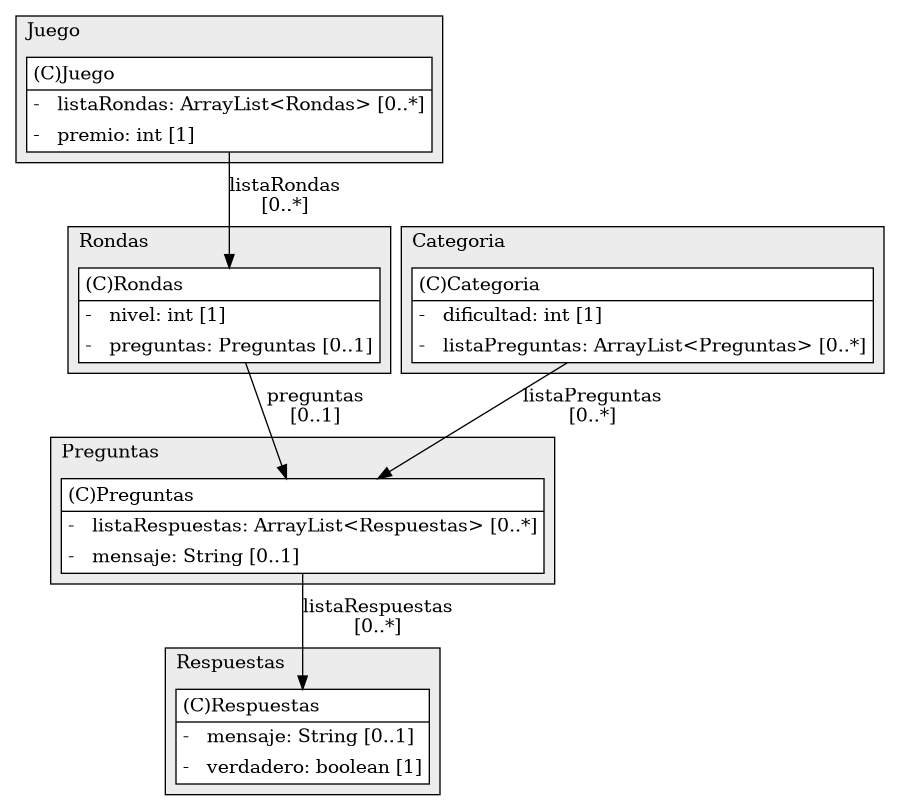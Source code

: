 @startuml

/' diagram meta data start
config=StructureConfiguration;
{
  "projectClassification": {
    "searchMode": "OpenProject", // OpenProject, AllProjects
    "includedProjects": "",
    "pathEndKeywords": "*.impl",
    "isClientPath": "",
    "isClientName": "",
    "isTestPath": "",
    "isTestName": "",
    "isMappingPath": "",
    "isMappingName": "",
    "isDataAccessPath": "",
    "isDataAccessName": "",
    "isDataStructurePath": "",
    "isDataStructureName": "",
    "isInterfaceStructuresPath": "",
    "isInterfaceStructuresName": "",
    "isEntryPointPath": "",
    "isEntryPointName": ""
  },
  "graphRestriction": {
    "classPackageExcludeFilter": "",
    "classPackageIncludeFilter": "",
    "classNameExcludeFilter": "",
    "classNameIncludeFilter": "",
    "methodNameExcludeFilter": "",
    "methodNameIncludeFilter": "",
    "removeByInheritance": "", // inheritance/annotation based filtering is done in a second step
    "removeByAnnotation": "",
    "removeByClassPackage": "", // cleanup the graph after inheritance/annotation based filtering is done
    "removeByClassName": "",
    "cutMappings": false,
    "cutEnum": true,
    "cutTests": true,
    "cutClient": true,
    "cutDataAccess": false,
    "cutInterfaceStructures": false,
    "cutDataStructures": false,
    "cutGetterAndSetter": true,
    "cutConstructors": true
  },
  "graphTraversal": {
    "forwardDepth": 3,
    "backwardDepth": 3,
    "classPackageExcludeFilter": "",
    "classPackageIncludeFilter": "",
    "classNameExcludeFilter": "",
    "classNameIncludeFilter": "",
    "methodNameExcludeFilter": "",
    "methodNameIncludeFilter": "",
    "hideMappings": false,
    "hideDataStructures": false,
    "hidePrivateMethods": true,
    "hideInterfaceCalls": true, // indirection: implementation -> interface (is hidden) -> implementation
    "onlyShowApplicationEntryPoints": false // root node is included
  },
  "details": {
    "aggregation": "GroupByClass", // ByClass, GroupByClass, None
    "showClassGenericTypes": true,
    "showMethods": true,
    "showMethodParameterNames": true,
    "showMethodParameterTypes": true,
    "showMethodReturnType": true,
    "showPackageLevels": 2,
    "showDetailedClassStructure": true
  },
  "rootClass": "Respuestas"
}
diagram meta data end '/



digraph g {
    rankdir="TB"
    splines=polyline
    

'nodes 
subgraph cluster_1523804371 { 
   	label=Respuestas
	labeljust=l
	fillcolor="#ececec"
	style=filled
   
   Respuestas1523804371[
	label=<<TABLE BORDER="1" CELLBORDER="0" CELLPADDING="4" CELLSPACING="0">
<TR><TD ALIGN="LEFT" >(C)Respuestas</TD></TR>
<HR/>
<TR><TD ALIGN="LEFT" >-   mensaje: String [0..1]</TD></TR>
<TR><TD ALIGN="LEFT" >-   verdadero: boolean [1]</TD></TR>
</TABLE>>
	style=filled
	margin=0
	shape=plaintext
	fillcolor="#FFFFFF"
];
} 

subgraph cluster_1841489851 { 
   	label=Rondas
	labeljust=l
	fillcolor="#ececec"
	style=filled
   
   Rondas1841489851[
	label=<<TABLE BORDER="1" CELLBORDER="0" CELLPADDING="4" CELLSPACING="0">
<TR><TD ALIGN="LEFT" >(C)Rondas</TD></TR>
<HR/>
<TR><TD ALIGN="LEFT" >-   nivel: int [1]</TD></TR>
<TR><TD ALIGN="LEFT" >-   preguntas: Preguntas [0..1]</TD></TR>
</TABLE>>
	style=filled
	margin=0
	shape=plaintext
	fillcolor="#FFFFFF"
];
} 

subgraph cluster_71926466 { 
   	label=Juego
	labeljust=l
	fillcolor="#ececec"
	style=filled
   
   Juego71926466[
	label=<<TABLE BORDER="1" CELLBORDER="0" CELLPADDING="4" CELLSPACING="0">
<TR><TD ALIGN="LEFT" >(C)Juego</TD></TR>
<HR/>
<TR><TD ALIGN="LEFT" >-   listaRondas: ArrayList&lt;Rondas&gt; [0..*]</TD></TR>
<TR><TD ALIGN="LEFT" >-   premio: int [1]</TD></TR>
</TABLE>>
	style=filled
	margin=0
	shape=plaintext
	fillcolor="#FFFFFF"
];
} 

subgraph cluster_725155565 { 
   	label=Categoria
	labeljust=l
	fillcolor="#ececec"
	style=filled
   
   Categoria725155565[
	label=<<TABLE BORDER="1" CELLBORDER="0" CELLPADDING="4" CELLSPACING="0">
<TR><TD ALIGN="LEFT" >(C)Categoria</TD></TR>
<HR/>
<TR><TD ALIGN="LEFT" >-   dificultad: int [1]</TD></TR>
<TR><TD ALIGN="LEFT" >-   listaPreguntas: ArrayList&lt;Preguntas&gt; [0..*]</TD></TR>
</TABLE>>
	style=filled
	margin=0
	shape=plaintext
	fillcolor="#FFFFFF"
];
} 

subgraph cluster_753250985 { 
   	label=Preguntas
	labeljust=l
	fillcolor="#ececec"
	style=filled
   
   Preguntas753250985[
	label=<<TABLE BORDER="1" CELLBORDER="0" CELLPADDING="4" CELLSPACING="0">
<TR><TD ALIGN="LEFT" >(C)Preguntas</TD></TR>
<HR/>
<TR><TD ALIGN="LEFT" >-   listaRespuestas: ArrayList&lt;Respuestas&gt; [0..*]</TD></TR>
<TR><TD ALIGN="LEFT" >-   mensaje: String [0..1]</TD></TR>
</TABLE>>
	style=filled
	margin=0
	shape=plaintext
	fillcolor="#FFFFFF"
];
} 

'edges    
Categoria725155565 -> Preguntas753250985[label="listaPreguntas
[0..*]"];
Juego71926466 -> Rondas1841489851[label="listaRondas
[0..*]"];
Preguntas753250985 -> Respuestas1523804371[label="listaRespuestas
[0..*]"];
Rondas1841489851 -> Preguntas753250985[label="preguntas
[0..1]"];
    
}
@enduml